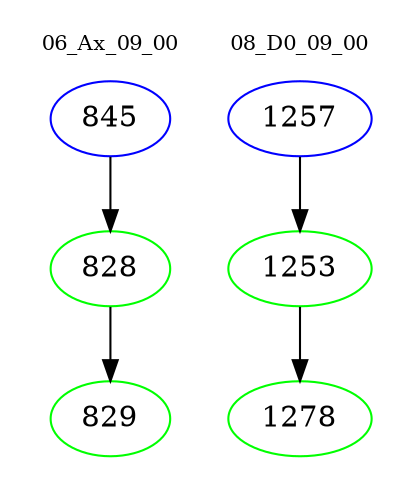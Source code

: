 digraph{
subgraph cluster_0 {
color = white
label = "06_Ax_09_00";
fontsize=10;
T0_845 [label="845", color="blue"]
T0_845 -> T0_828 [color="black"]
T0_828 [label="828", color="green"]
T0_828 -> T0_829 [color="black"]
T0_829 [label="829", color="green"]
}
subgraph cluster_1 {
color = white
label = "08_D0_09_00";
fontsize=10;
T1_1257 [label="1257", color="blue"]
T1_1257 -> T1_1253 [color="black"]
T1_1253 [label="1253", color="green"]
T1_1253 -> T1_1278 [color="black"]
T1_1278 [label="1278", color="green"]
}
}
